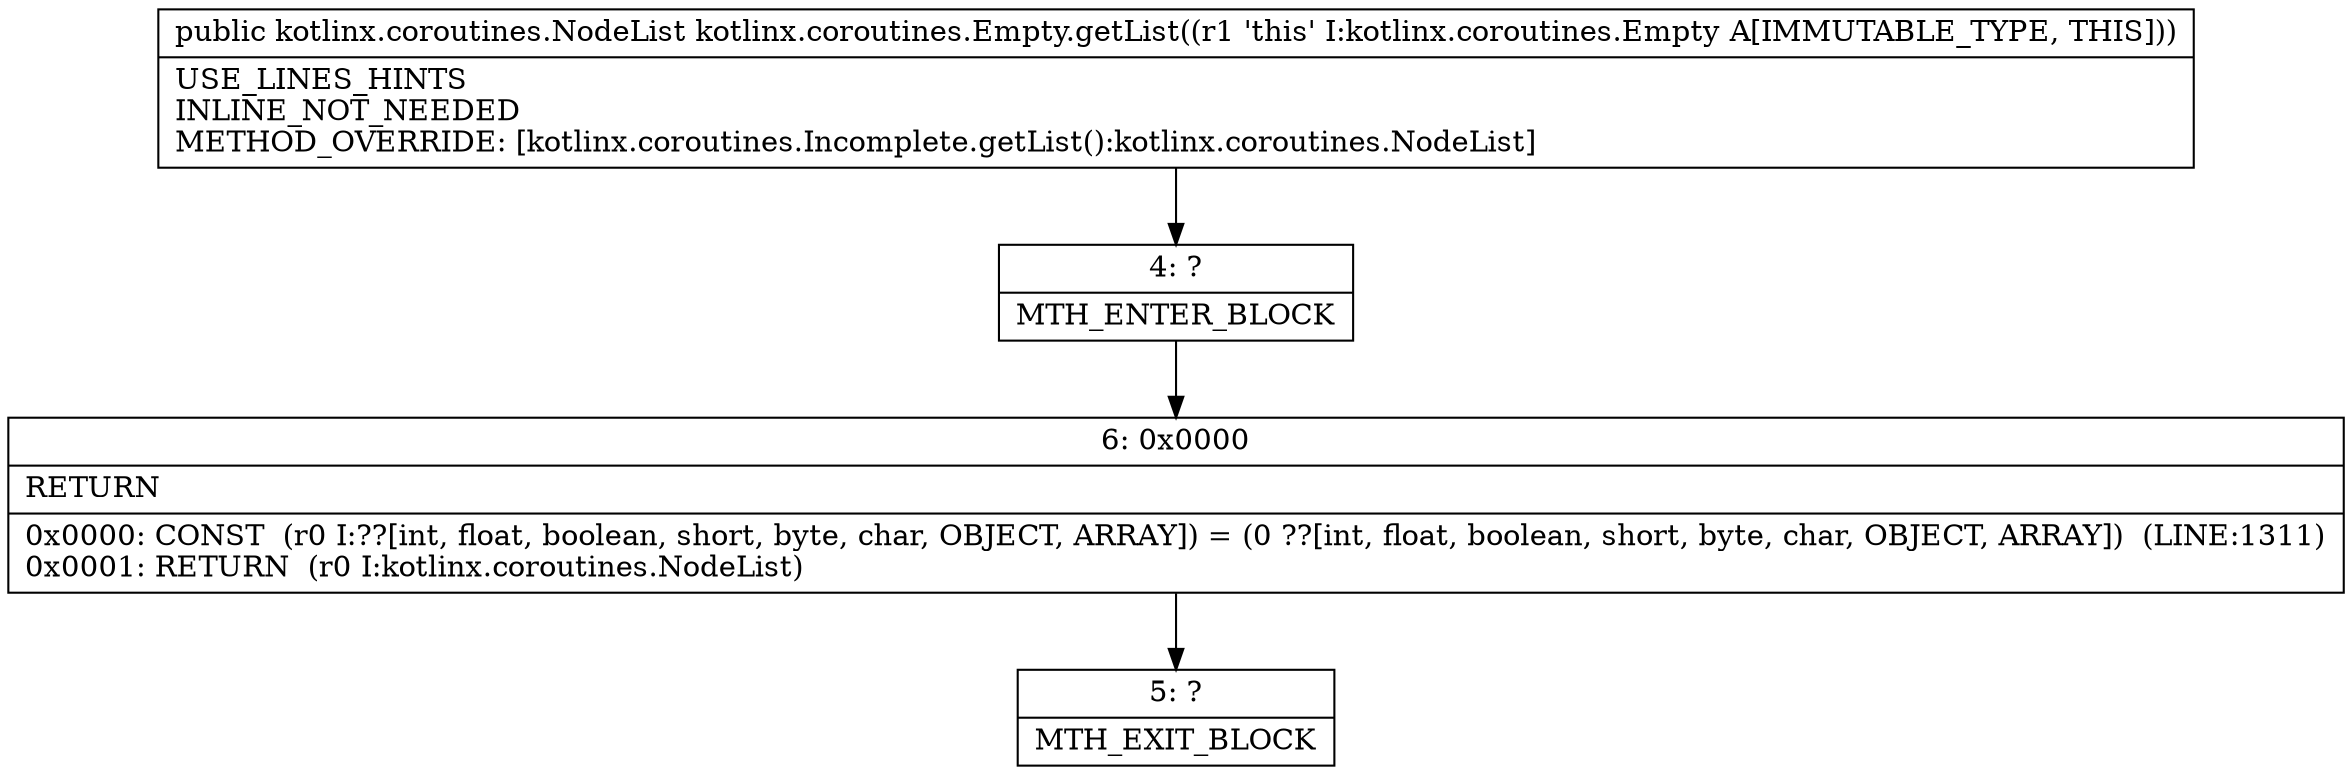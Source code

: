 digraph "CFG forkotlinx.coroutines.Empty.getList()Lkotlinx\/coroutines\/NodeList;" {
Node_4 [shape=record,label="{4\:\ ?|MTH_ENTER_BLOCK\l}"];
Node_6 [shape=record,label="{6\:\ 0x0000|RETURN\l|0x0000: CONST  (r0 I:??[int, float, boolean, short, byte, char, OBJECT, ARRAY]) = (0 ??[int, float, boolean, short, byte, char, OBJECT, ARRAY])  (LINE:1311)\l0x0001: RETURN  (r0 I:kotlinx.coroutines.NodeList) \l}"];
Node_5 [shape=record,label="{5\:\ ?|MTH_EXIT_BLOCK\l}"];
MethodNode[shape=record,label="{public kotlinx.coroutines.NodeList kotlinx.coroutines.Empty.getList((r1 'this' I:kotlinx.coroutines.Empty A[IMMUTABLE_TYPE, THIS]))  | USE_LINES_HINTS\lINLINE_NOT_NEEDED\lMETHOD_OVERRIDE: [kotlinx.coroutines.Incomplete.getList():kotlinx.coroutines.NodeList]\l}"];
MethodNode -> Node_4;Node_4 -> Node_6;
Node_6 -> Node_5;
}

